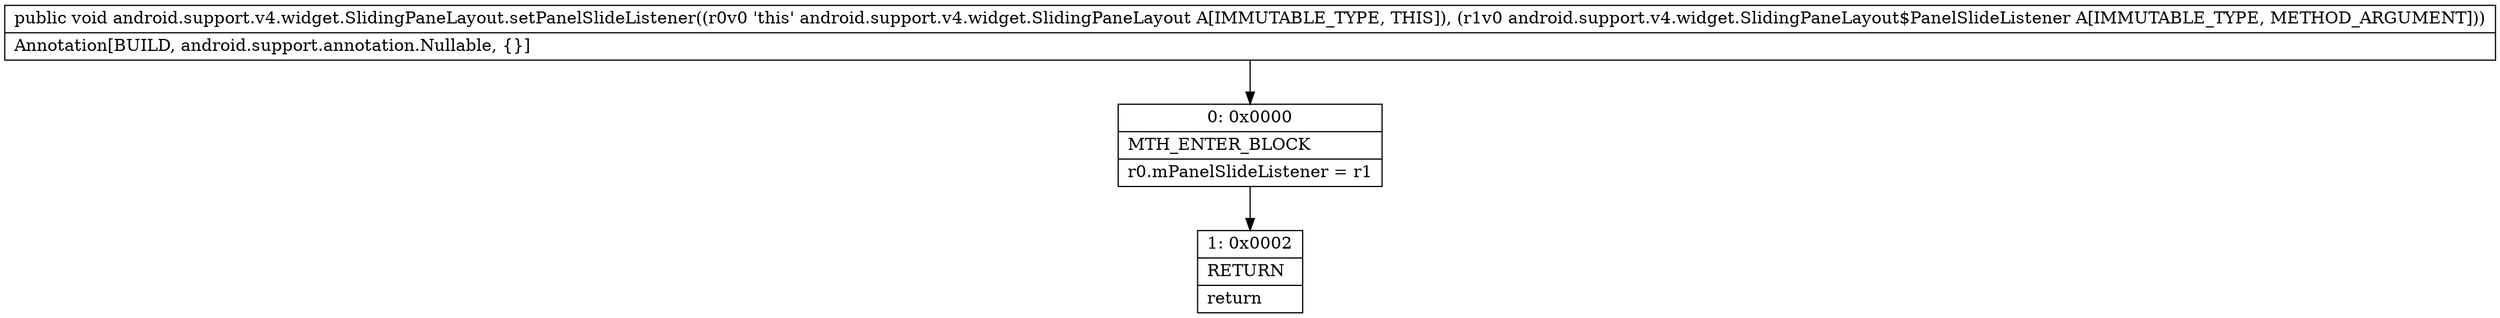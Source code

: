 digraph "CFG forandroid.support.v4.widget.SlidingPaneLayout.setPanelSlideListener(Landroid\/support\/v4\/widget\/SlidingPaneLayout$PanelSlideListener;)V" {
Node_0 [shape=record,label="{0\:\ 0x0000|MTH_ENTER_BLOCK\l|r0.mPanelSlideListener = r1\l}"];
Node_1 [shape=record,label="{1\:\ 0x0002|RETURN\l|return\l}"];
MethodNode[shape=record,label="{public void android.support.v4.widget.SlidingPaneLayout.setPanelSlideListener((r0v0 'this' android.support.v4.widget.SlidingPaneLayout A[IMMUTABLE_TYPE, THIS]), (r1v0 android.support.v4.widget.SlidingPaneLayout$PanelSlideListener A[IMMUTABLE_TYPE, METHOD_ARGUMENT]))  | Annotation[BUILD, android.support.annotation.Nullable, \{\}]\l}"];
MethodNode -> Node_0;
Node_0 -> Node_1;
}

